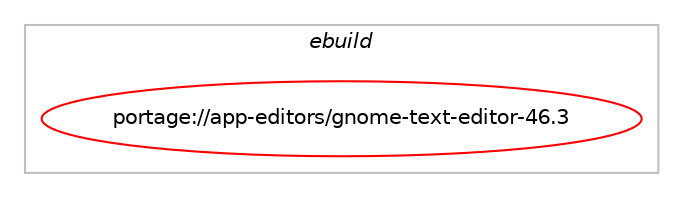 digraph prolog {

# *************
# Graph options
# *************

newrank=true;
concentrate=true;
compound=true;
graph [rankdir=LR,fontname=Helvetica,fontsize=10,ranksep=1.5];#, ranksep=2.5, nodesep=0.2];
edge  [arrowhead=vee];
node  [fontname=Helvetica,fontsize=10];

# **********
# The ebuild
# **********

subgraph cluster_leftcol {
color=gray;
label=<<i>ebuild</i>>;
id [label="portage://app-editors/gnome-text-editor-46.3", color=red, width=4, href="../app-editors/gnome-text-editor-46.3.svg"];
}

# ****************
# The dependencies
# ****************

subgraph cluster_midcol {
color=gray;
label=<<i>dependencies</i>>;
subgraph cluster_compile {
fillcolor="#eeeeee";
style=filled;
label=<<i>compile</i>>;
# *** BEGIN UNKNOWN DEPENDENCY TYPE (TODO) ***
# id -> equal(use_conditional_group(positive,spell,portage://app-editors/gnome-text-editor-46.3,[package_dependency(portage://app-editors/gnome-text-editor-46.3,install,no,app-text,enchant,greaterequal,[2.2.0,,,2.2.0],[slot(2)],[]),package_dependency(portage://app-editors/gnome-text-editor-46.3,install,no,dev-libs,icu,none,[,,],any_same_slot,[])]))
# *** END UNKNOWN DEPENDENCY TYPE (TODO) ***

# *** BEGIN UNKNOWN DEPENDENCY TYPE (TODO) ***
# id -> equal(package_dependency(portage://app-editors/gnome-text-editor-46.3,install,no,app-text,editorconfig-core-c,none,[,,],[],[]))
# *** END UNKNOWN DEPENDENCY TYPE (TODO) ***

# *** BEGIN UNKNOWN DEPENDENCY TYPE (TODO) ***
# id -> equal(package_dependency(portage://app-editors/gnome-text-editor-46.3,install,no,dev-libs,glib,greaterequal,[2.73.0,,,2.73.0],[slot(2)],[]))
# *** END UNKNOWN DEPENDENCY TYPE (TODO) ***

# *** BEGIN UNKNOWN DEPENDENCY TYPE (TODO) ***
# id -> equal(package_dependency(portage://app-editors/gnome-text-editor-46.3,install,no,gui-libs,gtk,greaterequal,[4.12,,,4.12],[slot(4)],[]))
# *** END UNKNOWN DEPENDENCY TYPE (TODO) ***

# *** BEGIN UNKNOWN DEPENDENCY TYPE (TODO) ***
# id -> equal(package_dependency(portage://app-editors/gnome-text-editor-46.3,install,no,gui-libs,gtksourceview,greaterequal,[5.10.0,,,5.10.0],[slot(5)],[]))
# *** END UNKNOWN DEPENDENCY TYPE (TODO) ***

# *** BEGIN UNKNOWN DEPENDENCY TYPE (TODO) ***
# id -> equal(package_dependency(portage://app-editors/gnome-text-editor-46.3,install,no,gui-libs,libadwaita,greaterequal,[1.5,,_alpha,1.5_alpha],[slot(1)],[]))
# *** END UNKNOWN DEPENDENCY TYPE (TODO) ***

# *** BEGIN UNKNOWN DEPENDENCY TYPE (TODO) ***
# id -> equal(package_dependency(portage://app-editors/gnome-text-editor-46.3,install,no,x11-libs,cairo,none,[,,],[],[]))
# *** END UNKNOWN DEPENDENCY TYPE (TODO) ***

}
subgraph cluster_compileandrun {
fillcolor="#eeeeee";
style=filled;
label=<<i>compile and run</i>>;
}
subgraph cluster_run {
fillcolor="#eeeeee";
style=filled;
label=<<i>run</i>>;
# *** BEGIN UNKNOWN DEPENDENCY TYPE (TODO) ***
# id -> equal(use_conditional_group(positive,spell,portage://app-editors/gnome-text-editor-46.3,[package_dependency(portage://app-editors/gnome-text-editor-46.3,run,no,app-text,enchant,greaterequal,[2.2.0,,,2.2.0],[slot(2)],[]),package_dependency(portage://app-editors/gnome-text-editor-46.3,run,no,dev-libs,icu,none,[,,],any_same_slot,[])]))
# *** END UNKNOWN DEPENDENCY TYPE (TODO) ***

# *** BEGIN UNKNOWN DEPENDENCY TYPE (TODO) ***
# id -> equal(package_dependency(portage://app-editors/gnome-text-editor-46.3,run,no,app-text,editorconfig-core-c,none,[,,],[],[]))
# *** END UNKNOWN DEPENDENCY TYPE (TODO) ***

# *** BEGIN UNKNOWN DEPENDENCY TYPE (TODO) ***
# id -> equal(package_dependency(portage://app-editors/gnome-text-editor-46.3,run,no,dev-libs,glib,greaterequal,[2.73.0,,,2.73.0],[slot(2)],[]))
# *** END UNKNOWN DEPENDENCY TYPE (TODO) ***

# *** BEGIN UNKNOWN DEPENDENCY TYPE (TODO) ***
# id -> equal(package_dependency(portage://app-editors/gnome-text-editor-46.3,run,no,gnome-base,gsettings-desktop-schemas,none,[,,],[],[]))
# *** END UNKNOWN DEPENDENCY TYPE (TODO) ***

# *** BEGIN UNKNOWN DEPENDENCY TYPE (TODO) ***
# id -> equal(package_dependency(portage://app-editors/gnome-text-editor-46.3,run,no,gui-libs,gtk,greaterequal,[4.12,,,4.12],[slot(4)],[]))
# *** END UNKNOWN DEPENDENCY TYPE (TODO) ***

# *** BEGIN UNKNOWN DEPENDENCY TYPE (TODO) ***
# id -> equal(package_dependency(portage://app-editors/gnome-text-editor-46.3,run,no,gui-libs,gtksourceview,greaterequal,[5.10.0,,,5.10.0],[slot(5)],[]))
# *** END UNKNOWN DEPENDENCY TYPE (TODO) ***

# *** BEGIN UNKNOWN DEPENDENCY TYPE (TODO) ***
# id -> equal(package_dependency(portage://app-editors/gnome-text-editor-46.3,run,no,gui-libs,libadwaita,greaterequal,[1.5,,_alpha,1.5_alpha],[slot(1)],[]))
# *** END UNKNOWN DEPENDENCY TYPE (TODO) ***

# *** BEGIN UNKNOWN DEPENDENCY TYPE (TODO) ***
# id -> equal(package_dependency(portage://app-editors/gnome-text-editor-46.3,run,no,x11-libs,cairo,none,[,,],[],[]))
# *** END UNKNOWN DEPENDENCY TYPE (TODO) ***

}
}

# **************
# The candidates
# **************

subgraph cluster_choices {
rank=same;
color=gray;
label=<<i>candidates</i>>;

}

}

